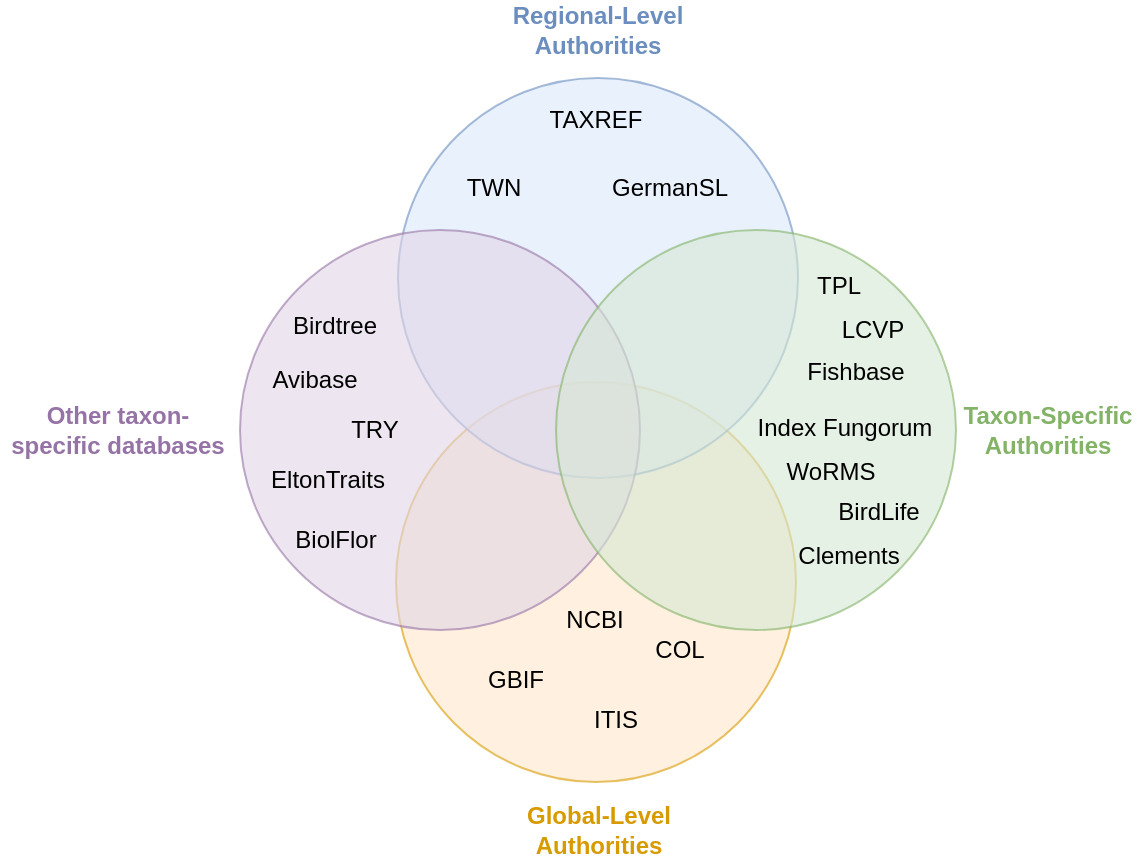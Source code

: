<mxfile version="14.4.3" type="device"><diagram id="t9iZM-f_E77ovcQ-p9yY" name="Page-1"><mxGraphModel dx="1215" dy="560" grid="1" gridSize="10" guides="1" tooltips="1" connect="1" arrows="1" fold="1" page="1" pageScale="1" pageWidth="583" pageHeight="827" math="0" shadow="0"><root><mxCell id="0"/><mxCell id="1" parent="0"/><mxCell id="ZfUWoEdgSgG2cfWklQKr-1" value="" style="ellipse;whiteSpace=wrap;html=1;aspect=fixed;opacity=60;fillColor=#ffe6cc;strokeColor=#d79b00;" vertex="1" parent="1"><mxGeometry x="170" y="521" width="200" height="200" as="geometry"/></mxCell><mxCell id="ZfUWoEdgSgG2cfWklQKr-2" value="" style="ellipse;whiteSpace=wrap;html=1;aspect=fixed;opacity=60;fillColor=#dae8fc;strokeColor=#6c8ebf;" vertex="1" parent="1"><mxGeometry x="171" y="369" width="200" height="200" as="geometry"/></mxCell><mxCell id="ZfUWoEdgSgG2cfWklQKr-3" value="" style="ellipse;whiteSpace=wrap;html=1;aspect=fixed;opacity=60;fillColor=#e1d5e7;strokeColor=#9673a6;" vertex="1" parent="1"><mxGeometry x="92" y="445" width="200" height="200" as="geometry"/></mxCell><mxCell id="ZfUWoEdgSgG2cfWklQKr-4" value="" style="ellipse;whiteSpace=wrap;html=1;aspect=fixed;opacity=60;fillColor=#d5e8d4;strokeColor=#82b366;" vertex="1" parent="1"><mxGeometry x="250" y="445" width="200" height="200" as="geometry"/></mxCell><mxCell id="ZfUWoEdgSgG2cfWklQKr-6" value="Global-Level Authorities" style="text;html=1;align=center;verticalAlign=middle;whiteSpace=wrap;rounded=0;opacity=60;fontColor=#D79B00;fontStyle=1" vertex="1" parent="1"><mxGeometry x="204.5" y="730" width="133" height="30" as="geometry"/></mxCell><mxCell id="ZfUWoEdgSgG2cfWklQKr-7" value="Regional-Level Authorities" style="text;html=1;align=center;verticalAlign=middle;whiteSpace=wrap;rounded=0;opacity=60;fontColor=#6C8EBF;fontStyle=1" vertex="1" parent="1"><mxGeometry x="197" y="330" width="148" height="30" as="geometry"/></mxCell><mxCell id="ZfUWoEdgSgG2cfWklQKr-8" value="Taxon-Specific Authorities" style="text;html=1;align=center;verticalAlign=middle;whiteSpace=wrap;rounded=0;opacity=60;fontColor=#82B366;fontStyle=1" vertex="1" parent="1"><mxGeometry x="450" y="529.5" width="92" height="30" as="geometry"/></mxCell><mxCell id="ZfUWoEdgSgG2cfWklQKr-9" value="Other taxon-specific databases" style="text;html=1;align=center;verticalAlign=middle;whiteSpace=wrap;rounded=0;opacity=60;fontColor=#9673A6;fontStyle=1" vertex="1" parent="1"><mxGeometry x="-28" y="530" width="118" height="30" as="geometry"/></mxCell><mxCell id="ZfUWoEdgSgG2cfWklQKr-10" value="GBIF" style="text;html=1;strokeColor=none;fillColor=none;align=center;verticalAlign=middle;whiteSpace=wrap;rounded=0;opacity=60;" vertex="1" parent="1"><mxGeometry x="210" y="660" width="40" height="20" as="geometry"/></mxCell><mxCell id="ZfUWoEdgSgG2cfWklQKr-11" value="COL" style="text;html=1;strokeColor=none;fillColor=none;align=center;verticalAlign=middle;whiteSpace=wrap;rounded=0;opacity=60;" vertex="1" parent="1"><mxGeometry x="292" y="645" width="40" height="20" as="geometry"/></mxCell><mxCell id="ZfUWoEdgSgG2cfWklQKr-12" value="ITIS" style="text;html=1;strokeColor=none;fillColor=none;align=center;verticalAlign=middle;whiteSpace=wrap;rounded=0;opacity=60;" vertex="1" parent="1"><mxGeometry x="260" y="680" width="40" height="20" as="geometry"/></mxCell><mxCell id="ZfUWoEdgSgG2cfWklQKr-14" value="TAXREF" style="text;html=1;strokeColor=none;fillColor=none;align=center;verticalAlign=middle;whiteSpace=wrap;rounded=0;opacity=60;" vertex="1" parent="1"><mxGeometry x="250" y="380" width="40" height="20" as="geometry"/></mxCell><mxCell id="ZfUWoEdgSgG2cfWklQKr-15" value="GermanSL" style="text;html=1;strokeColor=none;fillColor=none;align=center;verticalAlign=middle;whiteSpace=wrap;rounded=0;opacity=60;" vertex="1" parent="1"><mxGeometry x="275.5" y="414" width="62" height="20" as="geometry"/></mxCell><mxCell id="ZfUWoEdgSgG2cfWklQKr-16" value="TPL" style="text;html=1;strokeColor=none;fillColor=none;align=center;verticalAlign=middle;whiteSpace=wrap;rounded=0;opacity=60;" vertex="1" parent="1"><mxGeometry x="372" y="463" width="39" height="20" as="geometry"/></mxCell><mxCell id="ZfUWoEdgSgG2cfWklQKr-17" value="BirdLife" style="text;html=1;strokeColor=none;fillColor=none;align=center;verticalAlign=middle;whiteSpace=wrap;rounded=0;opacity=60;" vertex="1" parent="1"><mxGeometry x="392" y="576" width="39" height="20" as="geometry"/></mxCell><mxCell id="ZfUWoEdgSgG2cfWklQKr-18" value="Avibase" style="text;html=1;strokeColor=none;fillColor=none;align=center;verticalAlign=middle;whiteSpace=wrap;rounded=0;opacity=60;" vertex="1" parent="1"><mxGeometry x="110" y="509.5" width="39" height="20" as="geometry"/></mxCell><mxCell id="ZfUWoEdgSgG2cfWklQKr-19" value="NCBI" style="text;html=1;strokeColor=none;fillColor=none;align=center;verticalAlign=middle;whiteSpace=wrap;rounded=0;opacity=60;" vertex="1" parent="1"><mxGeometry x="250" y="630" width="39" height="20" as="geometry"/></mxCell><mxCell id="ZfUWoEdgSgG2cfWklQKr-20" value="TWN" style="text;html=1;strokeColor=none;fillColor=none;align=center;verticalAlign=middle;whiteSpace=wrap;rounded=0;opacity=60;" vertex="1" parent="1"><mxGeometry x="188" y="413.5" width="62" height="20" as="geometry"/></mxCell><mxCell id="ZfUWoEdgSgG2cfWklQKr-21" value="Clements" style="text;html=1;strokeColor=none;fillColor=none;align=center;verticalAlign=middle;whiteSpace=wrap;rounded=0;opacity=60;" vertex="1" parent="1"><mxGeometry x="377" y="598" width="39" height="20" as="geometry"/></mxCell><mxCell id="ZfUWoEdgSgG2cfWklQKr-22" value="LCVP" style="text;html=1;strokeColor=none;fillColor=none;align=center;verticalAlign=middle;whiteSpace=wrap;rounded=0;opacity=60;" vertex="1" parent="1"><mxGeometry x="389" y="485" width="39" height="20" as="geometry"/></mxCell><mxCell id="ZfUWoEdgSgG2cfWklQKr-23" value="Fishbase" style="text;html=1;strokeColor=none;fillColor=none;align=center;verticalAlign=middle;whiteSpace=wrap;rounded=0;opacity=60;" vertex="1" parent="1"><mxGeometry x="375" y="506" width="50" height="20" as="geometry"/></mxCell><mxCell id="ZfUWoEdgSgG2cfWklQKr-24" value="WoRMS" style="text;html=1;strokeColor=none;fillColor=none;align=center;verticalAlign=middle;whiteSpace=wrap;rounded=0;opacity=60;" vertex="1" parent="1"><mxGeometry x="368" y="556" width="39" height="20" as="geometry"/></mxCell><mxCell id="ZfUWoEdgSgG2cfWklQKr-25" value="TRY" style="text;html=1;strokeColor=none;fillColor=none;align=center;verticalAlign=middle;whiteSpace=wrap;rounded=0;opacity=60;" vertex="1" parent="1"><mxGeometry x="140" y="534.5" width="39" height="20" as="geometry"/></mxCell><mxCell id="ZfUWoEdgSgG2cfWklQKr-26" value="Birdtree" style="text;html=1;strokeColor=none;fillColor=none;align=center;verticalAlign=middle;whiteSpace=wrap;rounded=0;opacity=60;" vertex="1" parent="1"><mxGeometry x="120" y="483" width="39" height="20" as="geometry"/></mxCell><mxCell id="ZfUWoEdgSgG2cfWklQKr-27" value="EltonTraits" style="text;html=1;strokeColor=none;fillColor=none;align=center;verticalAlign=middle;whiteSpace=wrap;rounded=0;opacity=60;" vertex="1" parent="1"><mxGeometry x="101" y="560" width="70" height="20" as="geometry"/></mxCell><mxCell id="ZfUWoEdgSgG2cfWklQKr-28" value="Index Fungorum" style="text;html=1;strokeColor=none;fillColor=none;align=center;verticalAlign=middle;whiteSpace=wrap;rounded=0;opacity=60;" vertex="1" parent="1"><mxGeometry x="349" y="534" width="91" height="20" as="geometry"/></mxCell><mxCell id="ZfUWoEdgSgG2cfWklQKr-30" value="BiolFlor" style="text;html=1;strokeColor=none;fillColor=none;align=center;verticalAlign=middle;whiteSpace=wrap;rounded=0;opacity=60;" vertex="1" parent="1"><mxGeometry x="104.5" y="590" width="70" height="20" as="geometry"/></mxCell></root></mxGraphModel></diagram></mxfile>